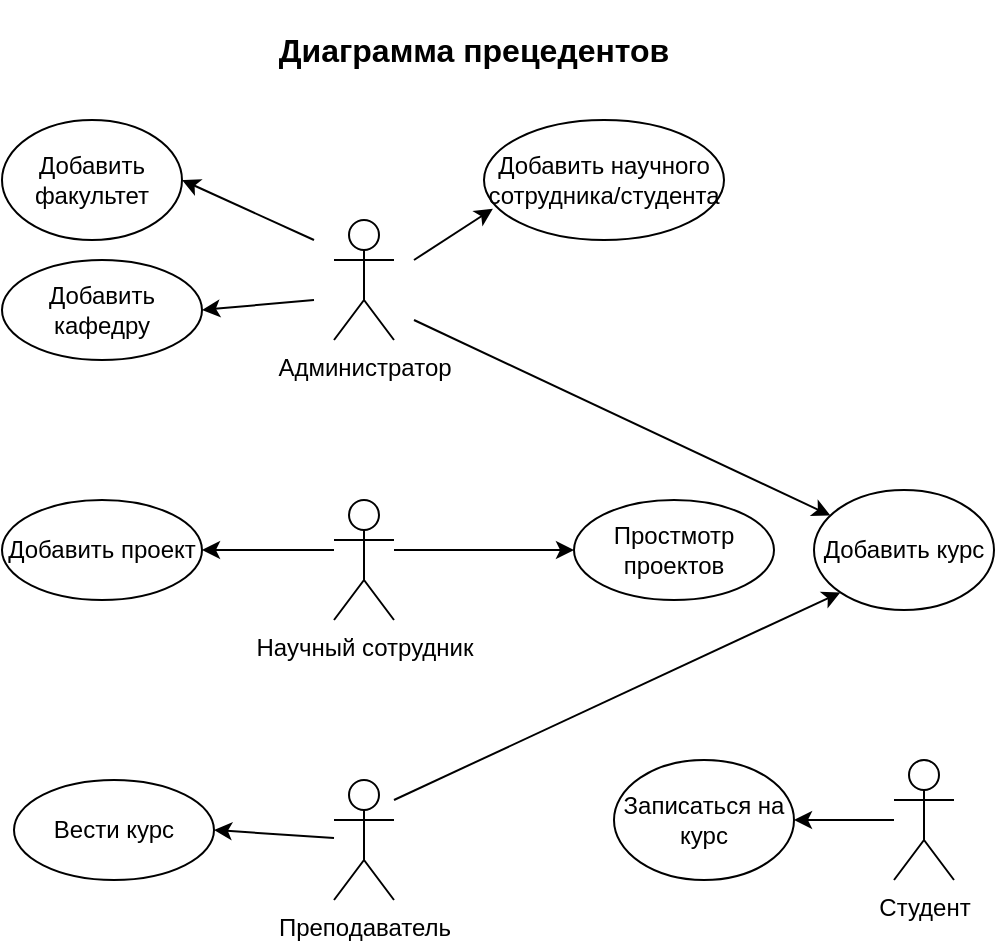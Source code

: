 <mxfile version="20.8.16" type="device"><diagram name="Страница 1" id="xnF-SzSe49qZN36uKPFo"><mxGraphModel dx="1036" dy="1775" grid="1" gridSize="10" guides="1" tooltips="1" connect="1" arrows="1" fold="1" page="1" pageScale="1" pageWidth="827" pageHeight="1169" math="0" shadow="0"><root><mxCell id="0"/><mxCell id="1" parent="0"/><mxCell id="LtloVotBP6-iwr3h80v1-20" style="edgeStyle=none;rounded=0;orthogonalLoop=1;jettySize=auto;html=1;" parent="1" target="LtloVotBP6-iwr3h80v1-10" edge="1"><mxGeometry relative="1" as="geometry"><mxPoint x="530" y="110" as="sourcePoint"/></mxGeometry></mxCell><mxCell id="LtloVotBP6-iwr3h80v1-21" style="edgeStyle=none;rounded=0;orthogonalLoop=1;jettySize=auto;html=1;entryX=0.037;entryY=0.74;entryDx=0;entryDy=0;entryPerimeter=0;" parent="1" target="LtloVotBP6-iwr3h80v1-9" edge="1"><mxGeometry relative="1" as="geometry"><mxPoint x="530" y="80" as="sourcePoint"/></mxGeometry></mxCell><mxCell id="LtloVotBP6-iwr3h80v1-22" style="edgeStyle=none;rounded=0;orthogonalLoop=1;jettySize=auto;html=1;entryX=1;entryY=0.5;entryDx=0;entryDy=0;" parent="1" target="LtloVotBP6-iwr3h80v1-5" edge="1"><mxGeometry relative="1" as="geometry"><mxPoint x="480" y="70" as="sourcePoint"/></mxGeometry></mxCell><mxCell id="LtloVotBP6-iwr3h80v1-23" style="edgeStyle=none;rounded=0;orthogonalLoop=1;jettySize=auto;html=1;entryX=1;entryY=0.5;entryDx=0;entryDy=0;" parent="1" target="LtloVotBP6-iwr3h80v1-6" edge="1"><mxGeometry relative="1" as="geometry"><mxPoint x="480" y="100" as="sourcePoint"/></mxGeometry></mxCell><mxCell id="LtloVotBP6-iwr3h80v1-1" value="Администратор" style="shape=umlActor;verticalLabelPosition=bottom;verticalAlign=top;html=1;outlineConnect=0;" parent="1" vertex="1"><mxGeometry x="490" y="60" width="30" height="60" as="geometry"/></mxCell><mxCell id="LtloVotBP6-iwr3h80v1-24" style="edgeStyle=none;rounded=0;orthogonalLoop=1;jettySize=auto;html=1;entryX=1;entryY=0.5;entryDx=0;entryDy=0;" parent="1" target="LtloVotBP6-iwr3h80v1-11" edge="1"><mxGeometry relative="1" as="geometry"><mxPoint x="490" y="225" as="sourcePoint"/></mxGeometry></mxCell><mxCell id="LtloVotBP6-iwr3h80v1-25" style="edgeStyle=none;rounded=0;orthogonalLoop=1;jettySize=auto;html=1;entryX=0;entryY=0.5;entryDx=0;entryDy=0;" parent="1" target="LtloVotBP6-iwr3h80v1-12" edge="1"><mxGeometry relative="1" as="geometry"><mxPoint x="520" y="225" as="sourcePoint"/></mxGeometry></mxCell><mxCell id="LtloVotBP6-iwr3h80v1-2" value="Научный сотрудник" style="shape=umlActor;verticalLabelPosition=bottom;verticalAlign=top;html=1;outlineConnect=0;" parent="1" vertex="1"><mxGeometry x="490" y="200" width="30" height="60" as="geometry"/></mxCell><mxCell id="LtloVotBP6-iwr3h80v1-18" style="edgeStyle=none;rounded=0;orthogonalLoop=1;jettySize=auto;html=1;entryX=1;entryY=0.5;entryDx=0;entryDy=0;" parent="1" source="LtloVotBP6-iwr3h80v1-3" target="LtloVotBP6-iwr3h80v1-13" edge="1"><mxGeometry relative="1" as="geometry"/></mxCell><mxCell id="LtloVotBP6-iwr3h80v1-19" style="edgeStyle=none;rounded=0;orthogonalLoop=1;jettySize=auto;html=1;entryX=0;entryY=1;entryDx=0;entryDy=0;" parent="1" target="LtloVotBP6-iwr3h80v1-10" edge="1"><mxGeometry relative="1" as="geometry"><mxPoint x="520" y="350" as="sourcePoint"/></mxGeometry></mxCell><mxCell id="LtloVotBP6-iwr3h80v1-3" value="Преподаватель" style="shape=umlActor;verticalLabelPosition=bottom;verticalAlign=top;html=1;outlineConnect=0;" parent="1" vertex="1"><mxGeometry x="490" y="340" width="30" height="60" as="geometry"/></mxCell><mxCell id="LtloVotBP6-iwr3h80v1-5" value="Добавить факультет" style="ellipse;whiteSpace=wrap;html=1;" parent="1" vertex="1"><mxGeometry x="324" y="10" width="90" height="60" as="geometry"/></mxCell><mxCell id="LtloVotBP6-iwr3h80v1-6" value="Добавить кафедру" style="ellipse;whiteSpace=wrap;html=1;" parent="1" vertex="1"><mxGeometry x="324" y="80" width="100" height="50" as="geometry"/></mxCell><mxCell id="LtloVotBP6-iwr3h80v1-9" value="Добавить научного сотрудника/студента" style="ellipse;whiteSpace=wrap;html=1;" parent="1" vertex="1"><mxGeometry x="565" y="10" width="120" height="60" as="geometry"/></mxCell><mxCell id="LtloVotBP6-iwr3h80v1-10" value="Добавить курс" style="ellipse;whiteSpace=wrap;html=1;" parent="1" vertex="1"><mxGeometry x="730" y="195" width="90" height="60" as="geometry"/></mxCell><mxCell id="LtloVotBP6-iwr3h80v1-11" value="Добавить проект" style="ellipse;whiteSpace=wrap;html=1;" parent="1" vertex="1"><mxGeometry x="324" y="200" width="100" height="50" as="geometry"/></mxCell><mxCell id="LtloVotBP6-iwr3h80v1-12" value="Простмотр проектов" style="ellipse;whiteSpace=wrap;html=1;" parent="1" vertex="1"><mxGeometry x="610" y="200" width="100" height="50" as="geometry"/></mxCell><mxCell id="LtloVotBP6-iwr3h80v1-13" value="Вести курс" style="ellipse;whiteSpace=wrap;html=1;" parent="1" vertex="1"><mxGeometry x="330" y="340" width="100" height="50" as="geometry"/></mxCell><mxCell id="LtloVotBP6-iwr3h80v1-17" style="rounded=0;orthogonalLoop=1;jettySize=auto;html=1;entryX=1;entryY=0.5;entryDx=0;entryDy=0;" parent="1" source="LtloVotBP6-iwr3h80v1-15" target="LtloVotBP6-iwr3h80v1-16" edge="1"><mxGeometry relative="1" as="geometry"><mxPoint x="730" y="350" as="targetPoint"/></mxGeometry></mxCell><mxCell id="LtloVotBP6-iwr3h80v1-15" value="Студент" style="shape=umlActor;verticalLabelPosition=bottom;verticalAlign=top;html=1;outlineConnect=0;" parent="1" vertex="1"><mxGeometry x="770" y="330" width="30" height="60" as="geometry"/></mxCell><mxCell id="LtloVotBP6-iwr3h80v1-16" value="Записаться на курс" style="ellipse;whiteSpace=wrap;html=1;" parent="1" vertex="1"><mxGeometry x="630" y="330" width="90" height="60" as="geometry"/></mxCell><mxCell id="LtloVotBP6-iwr3h80v1-26" value="&lt;font style=&quot;font-size: 16px;&quot;&gt;&lt;b&gt;Диаграмма прецедентов&lt;/b&gt;&lt;/font&gt;" style="text;html=1;strokeColor=none;fillColor=none;align=center;verticalAlign=middle;whiteSpace=wrap;rounded=0;" parent="1" vertex="1"><mxGeometry x="450" y="-50" width="220" height="50" as="geometry"/></mxCell></root></mxGraphModel></diagram></mxfile>